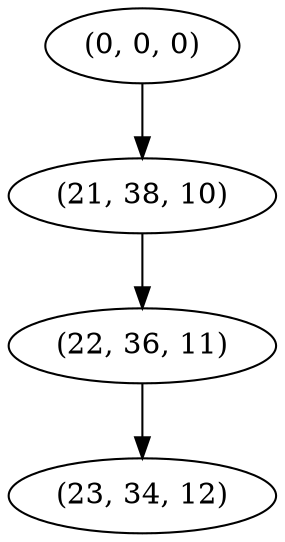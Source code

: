 digraph tree {
    "(0, 0, 0)";
    "(21, 38, 10)";
    "(22, 36, 11)";
    "(23, 34, 12)";
    "(0, 0, 0)" -> "(21, 38, 10)";
    "(21, 38, 10)" -> "(22, 36, 11)";
    "(22, 36, 11)" -> "(23, 34, 12)";
}
